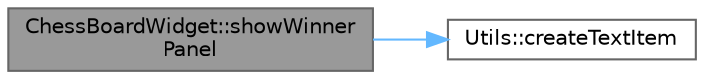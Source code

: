 digraph "ChessBoardWidget::showWinnerPanel"
{
 // LATEX_PDF_SIZE
  bgcolor="transparent";
  edge [fontname=Helvetica,fontsize=10,labelfontname=Helvetica,labelfontsize=10];
  node [fontname=Helvetica,fontsize=10,shape=box,height=0.2,width=0.4];
  rankdir="LR";
  Node1 [id="Node000001",label="ChessBoardWidget::showWinner\lPanel",height=0.2,width=0.4,color="gray40", fillcolor="grey60", style="filled", fontcolor="black",tooltip="Displays the winner panel with the winning player's name."];
  Node1 -> Node2 [id="edge1_Node000001_Node000002",color="steelblue1",style="solid",tooltip=" "];
  Node2 [id="Node000002",label="Utils::createTextItem",height=0.2,width=0.4,color="grey40", fillcolor="white", style="filled",URL="$class_utils.html#aa61cb7c68912475b416045297fb462c4",tooltip="Creates a QGraphicsTextItem with the specified title, font size, and text color."];
}
